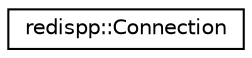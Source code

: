 digraph "Graphical Class Hierarchy"
{
  edge [fontname="Helvetica",fontsize="10",labelfontname="Helvetica",labelfontsize="10"];
  node [fontname="Helvetica",fontsize="10",shape=record];
  rankdir="LR";
  Node0 [label="redispp::Connection",height=0.2,width=0.4,color="black", fillcolor="white", style="filled",URL="$classredispp_1_1_connection.html"];
}
